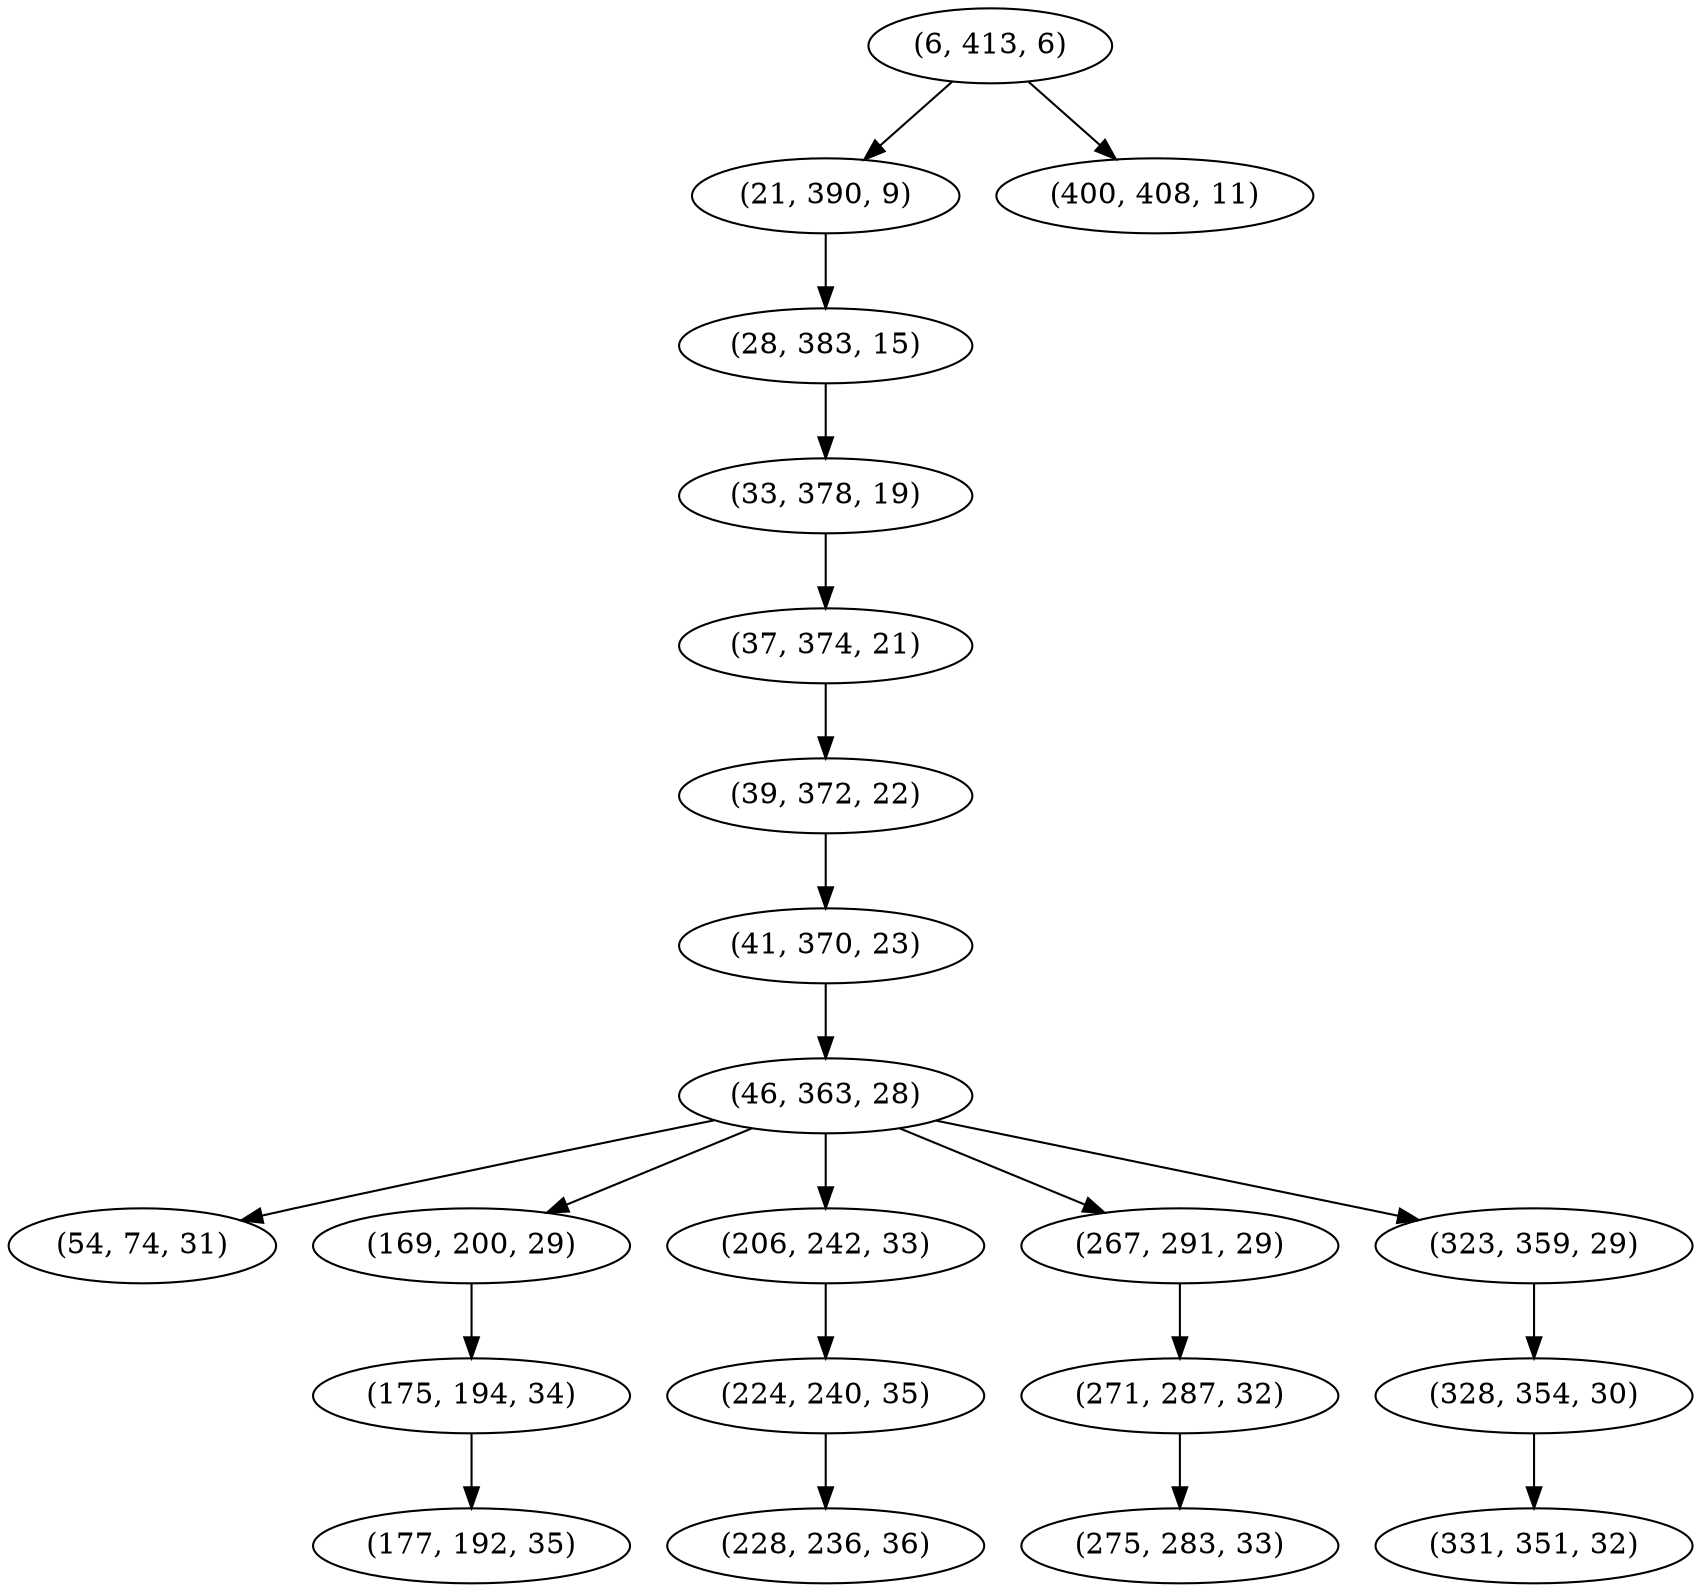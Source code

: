 digraph tree {
    "(6, 413, 6)";
    "(21, 390, 9)";
    "(28, 383, 15)";
    "(33, 378, 19)";
    "(37, 374, 21)";
    "(39, 372, 22)";
    "(41, 370, 23)";
    "(46, 363, 28)";
    "(54, 74, 31)";
    "(169, 200, 29)";
    "(175, 194, 34)";
    "(177, 192, 35)";
    "(206, 242, 33)";
    "(224, 240, 35)";
    "(228, 236, 36)";
    "(267, 291, 29)";
    "(271, 287, 32)";
    "(275, 283, 33)";
    "(323, 359, 29)";
    "(328, 354, 30)";
    "(331, 351, 32)";
    "(400, 408, 11)";
    "(6, 413, 6)" -> "(21, 390, 9)";
    "(6, 413, 6)" -> "(400, 408, 11)";
    "(21, 390, 9)" -> "(28, 383, 15)";
    "(28, 383, 15)" -> "(33, 378, 19)";
    "(33, 378, 19)" -> "(37, 374, 21)";
    "(37, 374, 21)" -> "(39, 372, 22)";
    "(39, 372, 22)" -> "(41, 370, 23)";
    "(41, 370, 23)" -> "(46, 363, 28)";
    "(46, 363, 28)" -> "(54, 74, 31)";
    "(46, 363, 28)" -> "(169, 200, 29)";
    "(46, 363, 28)" -> "(206, 242, 33)";
    "(46, 363, 28)" -> "(267, 291, 29)";
    "(46, 363, 28)" -> "(323, 359, 29)";
    "(169, 200, 29)" -> "(175, 194, 34)";
    "(175, 194, 34)" -> "(177, 192, 35)";
    "(206, 242, 33)" -> "(224, 240, 35)";
    "(224, 240, 35)" -> "(228, 236, 36)";
    "(267, 291, 29)" -> "(271, 287, 32)";
    "(271, 287, 32)" -> "(275, 283, 33)";
    "(323, 359, 29)" -> "(328, 354, 30)";
    "(328, 354, 30)" -> "(331, 351, 32)";
}
